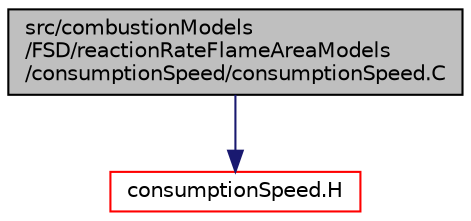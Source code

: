 digraph "src/combustionModels/FSD/reactionRateFlameAreaModels/consumptionSpeed/consumptionSpeed.C"
{
  bgcolor="transparent";
  edge [fontname="Helvetica",fontsize="10",labelfontname="Helvetica",labelfontsize="10"];
  node [fontname="Helvetica",fontsize="10",shape=record];
  Node1 [label="src/combustionModels\l/FSD/reactionRateFlameAreaModels\l/consumptionSpeed/consumptionSpeed.C",height=0.2,width=0.4,color="black", fillcolor="grey75", style="filled", fontcolor="black"];
  Node1 -> Node2 [color="midnightblue",fontsize="10",style="solid",fontname="Helvetica"];
  Node2 [label="consumptionSpeed.H",height=0.2,width=0.4,color="red",URL="$a04755.html"];
}
